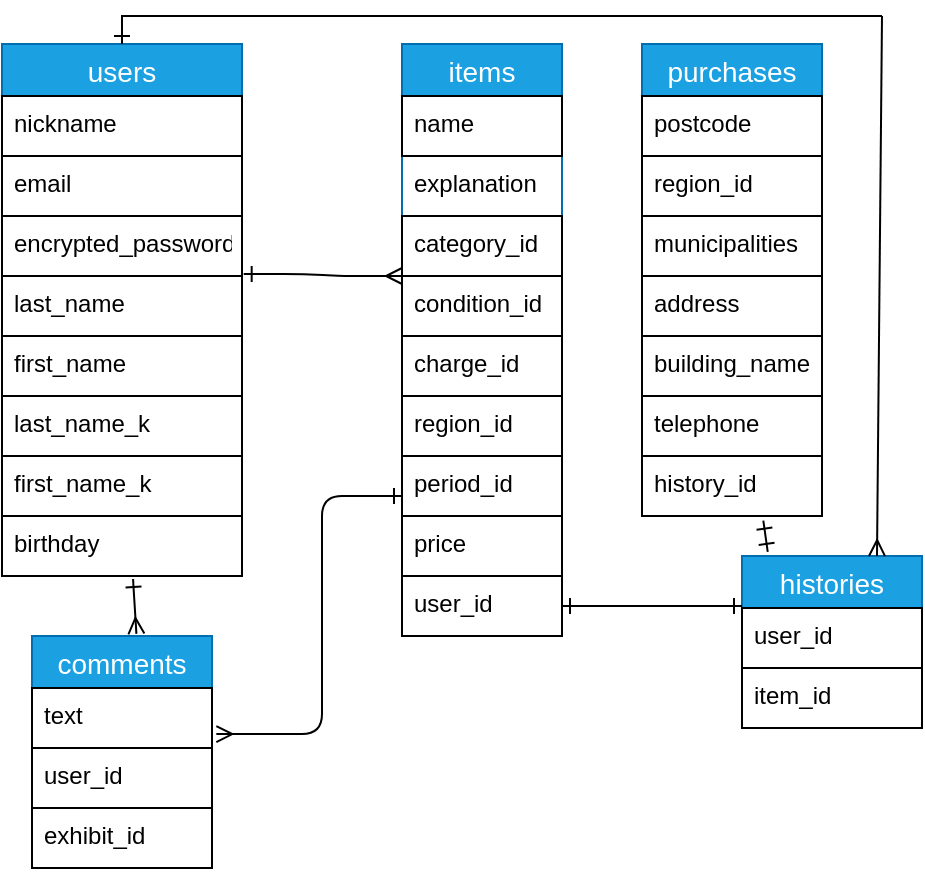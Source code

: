 <mxfile>
    <diagram id="1YAMwhnbP25Zy_cD3H6s" name="ページ1">
        <mxGraphModel dx="536" dy="513" grid="1" gridSize="10" guides="1" tooltips="1" connect="1" arrows="1" fold="1" page="1" pageScale="1" pageWidth="827" pageHeight="1169" math="0" shadow="0">
            <root>
                <mxCell id="0"/>
                <mxCell id="1" parent="0"/>
                <mxCell id="2" value="users" style="swimlane;fontStyle=0;childLayout=stackLayout;horizontal=1;startSize=26;horizontalStack=0;resizeParent=1;resizeParentMax=0;resizeLast=0;collapsible=1;marginBottom=0;align=center;fontSize=14;fillColor=#1ba1e2;fontColor=#ffffff;strokeColor=#006EAF;" parent="1" vertex="1">
                    <mxGeometry x="120" y="24" width="120" height="26" as="geometry"/>
                </mxCell>
                <mxCell id="6" value="last_name" style="text;strokeColor=default;fillColor=none;spacingLeft=4;spacingRight=4;overflow=hidden;rotatable=0;points=[[0,0.5],[1,0.5]];portConstraint=eastwest;fontSize=12;" parent="1" vertex="1">
                    <mxGeometry x="120" y="140" width="120" height="30" as="geometry"/>
                </mxCell>
                <mxCell id="7" value="first_name&#10;" style="text;strokeColor=default;fillColor=none;spacingLeft=4;spacingRight=4;overflow=hidden;rotatable=0;points=[[0,0.5],[1,0.5]];portConstraint=eastwest;fontSize=12;" parent="1" vertex="1">
                    <mxGeometry x="120" y="170" width="120" height="30" as="geometry"/>
                </mxCell>
                <mxCell id="5" value="encrypted_password" style="text;strokeColor=default;fillColor=none;spacingLeft=4;spacingRight=4;overflow=hidden;rotatable=0;points=[[0,0.5],[1,0.5]];portConstraint=eastwest;fontSize=12;" parent="1" vertex="1">
                    <mxGeometry x="120" y="110" width="120" height="30" as="geometry"/>
                </mxCell>
                <mxCell id="4" value="email" style="text;strokeColor=default;fillColor=none;spacingLeft=4;spacingRight=4;overflow=hidden;rotatable=0;points=[[0,0.5],[1,0.5]];portConstraint=eastwest;fontSize=12;" parent="1" vertex="1">
                    <mxGeometry x="120" y="80" width="120" height="30" as="geometry"/>
                </mxCell>
                <mxCell id="3" value="nickname" style="text;strokeColor=default;fillColor=none;spacingLeft=4;spacingRight=4;overflow=hidden;rotatable=0;points=[[0,0.5],[1,0.5]];portConstraint=eastwest;fontSize=12;" parent="1" vertex="1">
                    <mxGeometry x="120" y="50" width="120" height="30" as="geometry"/>
                </mxCell>
                <mxCell id="9" value="items" style="swimlane;fontStyle=0;childLayout=stackLayout;horizontal=1;startSize=26;horizontalStack=0;resizeParent=1;resizeParentMax=0;resizeLast=0;collapsible=1;marginBottom=0;align=center;fontSize=14;strokeColor=#006EAF;fillColor=#1ba1e2;fontColor=#ffffff;" parent="1" vertex="1">
                    <mxGeometry x="320" y="24" width="80" height="86" as="geometry"/>
                </mxCell>
                <mxCell id="11" value="name" style="text;strokeColor=default;fillColor=none;spacingLeft=4;spacingRight=4;overflow=hidden;rotatable=0;points=[[0,0.5],[1,0.5]];portConstraint=eastwest;fontSize=12;" parent="9" vertex="1">
                    <mxGeometry y="26" width="80" height="30" as="geometry"/>
                </mxCell>
                <mxCell id="12" value="explanation" style="text;strokeColor=none;fillColor=none;spacingLeft=4;spacingRight=4;overflow=hidden;rotatable=0;points=[[0,0.5],[1,0.5]];portConstraint=eastwest;fontSize=12;" parent="9" vertex="1">
                    <mxGeometry y="56" width="80" height="30" as="geometry"/>
                </mxCell>
                <mxCell id="13" value="category_id" style="text;strokeColor=default;fillColor=none;spacingLeft=4;spacingRight=4;overflow=hidden;rotatable=0;points=[[0,0.5],[1,0.5]];portConstraint=eastwest;fontSize=12;" parent="1" vertex="1">
                    <mxGeometry x="320" y="110" width="80" height="30" as="geometry"/>
                </mxCell>
                <mxCell id="14" value="condition_id" style="text;strokeColor=default;fillColor=none;spacingLeft=4;spacingRight=4;overflow=hidden;rotatable=0;points=[[0,0.5],[1,0.5]];portConstraint=eastwest;fontSize=12;" parent="1" vertex="1">
                    <mxGeometry x="320" y="140" width="80" height="30" as="geometry"/>
                </mxCell>
                <mxCell id="15" value="charge_id" style="text;strokeColor=default;fillColor=none;spacingLeft=4;spacingRight=4;overflow=hidden;rotatable=0;points=[[0,0.5],[1,0.5]];portConstraint=eastwest;fontSize=12;" parent="1" vertex="1">
                    <mxGeometry x="320" y="170" width="80" height="30" as="geometry"/>
                </mxCell>
                <mxCell id="16" value="region_id" style="text;strokeColor=default;fillColor=none;spacingLeft=4;spacingRight=4;overflow=hidden;rotatable=0;points=[[0,0.5],[1,0.5]];portConstraint=eastwest;fontSize=12;labelBorderColor=none;" parent="1" vertex="1">
                    <mxGeometry x="320" y="200" width="80" height="30" as="geometry"/>
                </mxCell>
                <mxCell id="17" value="period_id" style="text;strokeColor=default;fillColor=none;spacingLeft=4;spacingRight=4;overflow=hidden;rotatable=0;points=[[0,0.5],[1,0.5]];portConstraint=eastwest;fontSize=12;labelBorderColor=none;fontColor=default;" parent="1" vertex="1">
                    <mxGeometry x="320" y="230" width="80" height="30" as="geometry"/>
                </mxCell>
                <mxCell id="18" value="price" style="text;strokeColor=default;fillColor=none;spacingLeft=4;spacingRight=4;overflow=hidden;rotatable=0;points=[[0,0.5],[1,0.5]];portConstraint=eastwest;fontSize=12;labelBorderColor=none;fontColor=default;" parent="1" vertex="1">
                    <mxGeometry x="320" y="260" width="80" height="30" as="geometry"/>
                </mxCell>
                <mxCell id="19" value="user_id" style="text;strokeColor=default;fillColor=none;spacingLeft=4;spacingRight=4;overflow=hidden;rotatable=0;points=[[0,0.5],[1,0.5]];portConstraint=eastwest;fontSize=12;labelBorderColor=none;fontColor=default;" parent="1" vertex="1">
                    <mxGeometry x="320" y="290" width="80" height="30" as="geometry"/>
                </mxCell>
                <mxCell id="20" value="purchases" style="swimlane;fontStyle=0;childLayout=stackLayout;horizontal=1;startSize=26;horizontalStack=0;resizeParent=1;resizeParentMax=0;resizeLast=0;collapsible=1;marginBottom=0;align=center;fontSize=14;labelBorderColor=none;strokeColor=#006EAF;fontColor=#ffffff;fillColor=#1ba1e2;" parent="1" vertex="1">
                    <mxGeometry x="440" y="24" width="90" height="236" as="geometry"/>
                </mxCell>
                <mxCell id="24" value="postcode" style="text;strokeColor=default;fillColor=none;spacingLeft=4;spacingRight=4;overflow=hidden;rotatable=0;points=[[0,0.5],[1,0.5]];portConstraint=eastwest;fontSize=12;labelBorderColor=none;fontColor=default;" parent="20" vertex="1">
                    <mxGeometry y="26" width="90" height="30" as="geometry"/>
                </mxCell>
                <mxCell id="25" value="region_id" style="text;strokeColor=default;fillColor=none;spacingLeft=4;spacingRight=4;overflow=hidden;rotatable=0;points=[[0,0.5],[1,0.5]];portConstraint=eastwest;fontSize=12;labelBorderColor=none;fontColor=default;" parent="20" vertex="1">
                    <mxGeometry y="56" width="90" height="30" as="geometry"/>
                </mxCell>
                <mxCell id="26" value="municipalities&#10;&#10;" style="text;strokeColor=default;fillColor=none;spacingLeft=4;spacingRight=4;overflow=hidden;rotatable=0;points=[[0,0.5],[1,0.5]];portConstraint=eastwest;fontSize=12;labelBorderColor=none;fontColor=default;" parent="20" vertex="1">
                    <mxGeometry y="86" width="90" height="30" as="geometry"/>
                </mxCell>
                <mxCell id="28" value="address" style="text;strokeColor=default;fillColor=none;spacingLeft=4;spacingRight=4;overflow=hidden;rotatable=0;points=[[0,0.5],[1,0.5]];portConstraint=eastwest;fontSize=12;labelBorderColor=none;fontColor=default;" parent="20" vertex="1">
                    <mxGeometry y="116" width="90" height="30" as="geometry"/>
                </mxCell>
                <mxCell id="29" value="building_name" style="text;strokeColor=default;fillColor=none;spacingLeft=4;spacingRight=4;overflow=hidden;rotatable=0;points=[[0,0.5],[1,0.5]];portConstraint=eastwest;fontSize=12;labelBorderColor=none;fontColor=default;" parent="20" vertex="1">
                    <mxGeometry y="146" width="90" height="30" as="geometry"/>
                </mxCell>
                <mxCell id="30" value="telephone" style="text;strokeColor=default;fillColor=none;spacingLeft=4;spacingRight=4;overflow=hidden;rotatable=0;points=[[0,0.5],[1,0.5]];portConstraint=eastwest;fontSize=12;labelBorderColor=none;fontColor=default;" parent="20" vertex="1">
                    <mxGeometry y="176" width="90" height="30" as="geometry"/>
                </mxCell>
                <mxCell id="31" value="history_id" style="text;strokeColor=default;fillColor=none;spacingLeft=4;spacingRight=4;overflow=hidden;rotatable=0;points=[[0,0.5],[1,0.5]];portConstraint=eastwest;fontSize=12;labelBorderColor=none;fontColor=default;" parent="20" vertex="1">
                    <mxGeometry y="206" width="90" height="30" as="geometry"/>
                </mxCell>
                <mxCell id="32" value="comments" style="swimlane;fontStyle=0;childLayout=stackLayout;horizontal=1;startSize=26;horizontalStack=0;resizeParent=1;resizeParentMax=0;resizeLast=0;collapsible=1;marginBottom=0;align=center;fontSize=14;labelBorderColor=none;strokeColor=#006EAF;fontColor=#ffffff;fillColor=#1ba1e2;" parent="1" vertex="1">
                    <mxGeometry x="135" y="320" width="90" height="116" as="geometry"/>
                </mxCell>
                <mxCell id="33" value="text" style="text;strokeColor=default;fillColor=none;spacingLeft=4;spacingRight=4;overflow=hidden;rotatable=0;points=[[0,0.5],[1,0.5]];portConstraint=eastwest;fontSize=12;labelBorderColor=none;fontColor=default;" parent="32" vertex="1">
                    <mxGeometry y="26" width="90" height="30" as="geometry"/>
                </mxCell>
                <mxCell id="34" value="user_id" style="text;strokeColor=default;fillColor=none;spacingLeft=4;spacingRight=4;overflow=hidden;rotatable=0;points=[[0,0.5],[1,0.5]];portConstraint=eastwest;fontSize=12;labelBorderColor=none;fontColor=default;" parent="32" vertex="1">
                    <mxGeometry y="56" width="90" height="30" as="geometry"/>
                </mxCell>
                <mxCell id="35" value="exhibit_id" style="text;strokeColor=default;fillColor=none;spacingLeft=4;spacingRight=4;overflow=hidden;rotatable=0;points=[[0,0.5],[1,0.5]];portConstraint=eastwest;fontSize=12;labelBorderColor=none;fontColor=default;" parent="32" vertex="1">
                    <mxGeometry y="86" width="90" height="30" as="geometry"/>
                </mxCell>
                <mxCell id="36" value="" style="edgeStyle=entityRelationEdgeStyle;fontSize=12;html=1;endArrow=ERmany;fontColor=default;exitX=1.007;exitY=0.967;exitDx=0;exitDy=0;exitPerimeter=0;endFill=0;startArrow=ERone;startFill=0;" parent="1" source="5" edge="1">
                    <mxGeometry width="100" height="100" relative="1" as="geometry">
                        <mxPoint x="310" y="240" as="sourcePoint"/>
                        <mxPoint x="320" y="140" as="targetPoint"/>
                    </mxGeometry>
                </mxCell>
                <mxCell id="39" style="edgeStyle=none;html=1;fontColor=default;endArrow=ERmany;endFill=0;startArrow=ERone;startFill=0;entryX=1.024;entryY=0.767;entryDx=0;entryDy=0;entryPerimeter=0;" parent="1" edge="1" target="33">
                    <mxGeometry relative="1" as="geometry">
                        <mxPoint x="270" y="370" as="targetPoint"/>
                        <mxPoint x="320" y="250" as="sourcePoint"/>
                        <Array as="points">
                            <mxPoint x="280" y="250"/>
                            <mxPoint x="280" y="369"/>
                        </Array>
                    </mxGeometry>
                </mxCell>
                <mxCell id="51" value="" style="endArrow=none;html=1;rounded=0;fontColor=default;exitX=0.5;exitY=0;exitDx=0;exitDy=0;startArrow=ERone;startFill=0;" parent="1" source="2" edge="1">
                    <mxGeometry relative="1" as="geometry">
                        <mxPoint x="260" y="60" as="sourcePoint"/>
                        <mxPoint x="560" y="10" as="targetPoint"/>
                        <Array as="points">
                            <mxPoint x="180" y="10"/>
                        </Array>
                    </mxGeometry>
                </mxCell>
                <mxCell id="61" value="last_name_k" style="text;strokeColor=default;fillColor=none;spacingLeft=4;spacingRight=4;overflow=hidden;rotatable=0;points=[[0,0.5],[1,0.5]];portConstraint=eastwest;fontSize=12;" vertex="1" parent="1">
                    <mxGeometry x="120" y="200" width="120" height="30" as="geometry"/>
                </mxCell>
                <mxCell id="62" value="first_name_k&#10;" style="text;strokeColor=default;fillColor=none;spacingLeft=4;spacingRight=4;overflow=hidden;rotatable=0;points=[[0,0.5],[1,0.5]];portConstraint=eastwest;fontSize=12;" vertex="1" parent="1">
                    <mxGeometry x="120" y="230" width="120" height="30" as="geometry"/>
                </mxCell>
                <mxCell id="63" value="birthday" style="text;strokeColor=default;fillColor=none;spacingLeft=4;spacingRight=4;overflow=hidden;rotatable=0;points=[[0,0.5],[1,0.5]];portConstraint=eastwest;fontSize=12;" vertex="1" parent="1">
                    <mxGeometry x="120" y="260" width="120" height="30" as="geometry"/>
                </mxCell>
                <mxCell id="68" value="" style="endArrow=ERmany;html=1;rounded=0;exitX=0.546;exitY=1.05;exitDx=0;exitDy=0;exitPerimeter=0;entryX=0.58;entryY=-0.009;entryDx=0;entryDy=0;entryPerimeter=0;startArrow=ERone;startFill=0;endFill=0;" edge="1" parent="1" source="63" target="32">
                    <mxGeometry relative="1" as="geometry">
                        <mxPoint x="270" y="370" as="sourcePoint"/>
                        <mxPoint x="360" y="370" as="targetPoint"/>
                    </mxGeometry>
                </mxCell>
                <mxCell id="69" value="histories" style="swimlane;fontStyle=0;childLayout=stackLayout;horizontal=1;startSize=26;horizontalStack=0;resizeParent=1;resizeParentMax=0;resizeLast=0;collapsible=1;marginBottom=0;align=center;fontSize=14;labelBorderColor=none;strokeColor=#006EAF;fontColor=#ffffff;fillColor=#1ba1e2;" vertex="1" parent="1">
                    <mxGeometry x="490" y="280" width="90" height="56" as="geometry"/>
                </mxCell>
                <mxCell id="76" value="user_id" style="text;strokeColor=default;fillColor=none;spacingLeft=4;spacingRight=4;overflow=hidden;rotatable=0;points=[[0,0.5],[1,0.5]];portConstraint=eastwest;fontSize=12;labelBorderColor=none;fontColor=default;" vertex="1" parent="69">
                    <mxGeometry y="26" width="90" height="30" as="geometry"/>
                </mxCell>
                <mxCell id="78" value="" style="endArrow=ERmany;html=1;rounded=0;entryX=0.75;entryY=0;entryDx=0;entryDy=0;endFill=0;" edge="1" parent="1" target="69">
                    <mxGeometry relative="1" as="geometry">
                        <mxPoint x="560" y="10" as="sourcePoint"/>
                        <mxPoint x="570" y="270" as="targetPoint"/>
                    </mxGeometry>
                </mxCell>
                <mxCell id="79" value="" style="endArrow=ERone;html=1;rounded=0;exitX=1;exitY=0.5;exitDx=0;exitDy=0;startArrow=ERone;startFill=0;endFill=0;" edge="1" parent="1" source="19">
                    <mxGeometry relative="1" as="geometry">
                        <mxPoint x="280" y="120" as="sourcePoint"/>
                        <mxPoint x="490" y="305" as="targetPoint"/>
                    </mxGeometry>
                </mxCell>
                <mxCell id="80" value="item_id" style="text;strokeColor=default;fillColor=none;spacingLeft=4;spacingRight=4;overflow=hidden;rotatable=0;points=[[0,0.5],[1,0.5]];portConstraint=eastwest;fontSize=12;labelBorderColor=none;fontColor=default;" vertex="1" parent="1">
                    <mxGeometry x="490" y="336" width="90" height="30" as="geometry"/>
                </mxCell>
                <mxCell id="81" value="" style="endArrow=ERone;html=1;rounded=0;exitX=0.674;exitY=1.078;exitDx=0;exitDy=0;exitPerimeter=0;entryX=0.143;entryY=-0.037;entryDx=0;entryDy=0;entryPerimeter=0;startArrow=ERone;startFill=0;endFill=0;" edge="1" parent="1" source="31" target="69">
                    <mxGeometry relative="1" as="geometry">
                        <mxPoint x="280" y="230" as="sourcePoint"/>
                        <mxPoint x="440" y="230" as="targetPoint"/>
                    </mxGeometry>
                </mxCell>
            </root>
        </mxGraphModel>
    </diagram>
</mxfile>